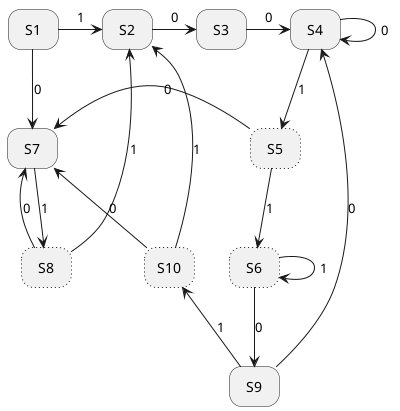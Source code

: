 @startuml
hide empty description

state S5 #line.dotted;
state S6 #line.dotted;
state S8 #line.dotted;
state S10 #line.dotted;

S1 -right-> S2 : 1
S1 --> S7 : 0
S2 -right-> S3 : 0
S3 -right-> S4 : 0
S4 -> S4 : 0
S4 --> S5 : 1
S5 --> S6 : 1
S5 -left-> S7 : 0
S6 --> S9 : 0
S6 -> S6 : 1
S7 --> S8 : 1
S8 -up-> S7 : 0
S8 -up-> S2 : 1
S9 -up-> S4 : 0
S9 -left-> S10 : 1
S10 -up-> S7 : 0
S10 -up-> S2 : 1
@enduml
